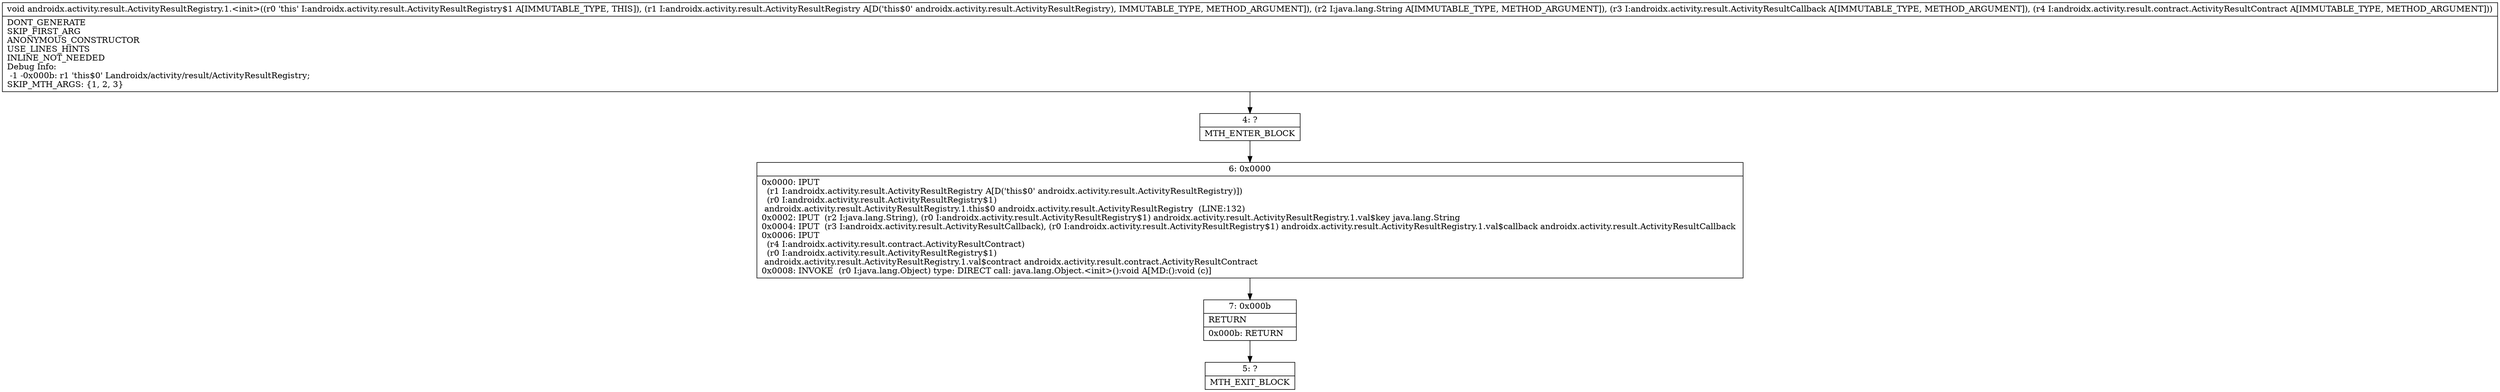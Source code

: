digraph "CFG forandroidx.activity.result.ActivityResultRegistry.1.\<init\>(Landroidx\/activity\/result\/ActivityResultRegistry;Ljava\/lang\/String;Landroidx\/activity\/result\/ActivityResultCallback;Landroidx\/activity\/result\/contract\/ActivityResultContract;)V" {
Node_4 [shape=record,label="{4\:\ ?|MTH_ENTER_BLOCK\l}"];
Node_6 [shape=record,label="{6\:\ 0x0000|0x0000: IPUT  \l  (r1 I:androidx.activity.result.ActivityResultRegistry A[D('this$0' androidx.activity.result.ActivityResultRegistry)])\l  (r0 I:androidx.activity.result.ActivityResultRegistry$1)\l androidx.activity.result.ActivityResultRegistry.1.this$0 androidx.activity.result.ActivityResultRegistry  (LINE:132)\l0x0002: IPUT  (r2 I:java.lang.String), (r0 I:androidx.activity.result.ActivityResultRegistry$1) androidx.activity.result.ActivityResultRegistry.1.val$key java.lang.String \l0x0004: IPUT  (r3 I:androidx.activity.result.ActivityResultCallback), (r0 I:androidx.activity.result.ActivityResultRegistry$1) androidx.activity.result.ActivityResultRegistry.1.val$callback androidx.activity.result.ActivityResultCallback \l0x0006: IPUT  \l  (r4 I:androidx.activity.result.contract.ActivityResultContract)\l  (r0 I:androidx.activity.result.ActivityResultRegistry$1)\l androidx.activity.result.ActivityResultRegistry.1.val$contract androidx.activity.result.contract.ActivityResultContract \l0x0008: INVOKE  (r0 I:java.lang.Object) type: DIRECT call: java.lang.Object.\<init\>():void A[MD:():void (c)]\l}"];
Node_7 [shape=record,label="{7\:\ 0x000b|RETURN\l|0x000b: RETURN   \l}"];
Node_5 [shape=record,label="{5\:\ ?|MTH_EXIT_BLOCK\l}"];
MethodNode[shape=record,label="{void androidx.activity.result.ActivityResultRegistry.1.\<init\>((r0 'this' I:androidx.activity.result.ActivityResultRegistry$1 A[IMMUTABLE_TYPE, THIS]), (r1 I:androidx.activity.result.ActivityResultRegistry A[D('this$0' androidx.activity.result.ActivityResultRegistry), IMMUTABLE_TYPE, METHOD_ARGUMENT]), (r2 I:java.lang.String A[IMMUTABLE_TYPE, METHOD_ARGUMENT]), (r3 I:androidx.activity.result.ActivityResultCallback A[IMMUTABLE_TYPE, METHOD_ARGUMENT]), (r4 I:androidx.activity.result.contract.ActivityResultContract A[IMMUTABLE_TYPE, METHOD_ARGUMENT]))  | DONT_GENERATE\lSKIP_FIRST_ARG\lANONYMOUS_CONSTRUCTOR\lUSE_LINES_HINTS\lINLINE_NOT_NEEDED\lDebug Info:\l  \-1 \-0x000b: r1 'this$0' Landroidx\/activity\/result\/ActivityResultRegistry;\lSKIP_MTH_ARGS: \{1, 2, 3\}\l}"];
MethodNode -> Node_4;Node_4 -> Node_6;
Node_6 -> Node_7;
Node_7 -> Node_5;
}

